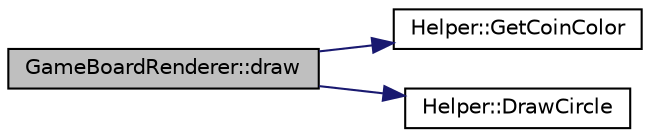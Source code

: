 digraph "GameBoardRenderer::draw"
{
  edge [fontname="Helvetica",fontsize="10",labelfontname="Helvetica",labelfontsize="10"];
  node [fontname="Helvetica",fontsize="10",shape=record];
  rankdir="LR";
  Node1 [label="GameBoardRenderer::draw",height=0.2,width=0.4,color="black", fillcolor="grey75", style="filled" fontcolor="black"];
  Node1 -> Node2 [color="midnightblue",fontsize="10",style="solid",fontname="Helvetica"];
  Node2 [label="Helper::GetCoinColor",height=0.2,width=0.4,color="black", fillcolor="white", style="filled",URL="$class_helper.html#a41d44186f3a08524419153f19aa9b5f2"];
  Node1 -> Node3 [color="midnightblue",fontsize="10",style="solid",fontname="Helvetica"];
  Node3 [label="Helper::DrawCircle",height=0.2,width=0.4,color="black", fillcolor="white", style="filled",URL="$class_helper.html#ae7ae04b5ed393589228994c9ce203cac"];
}

